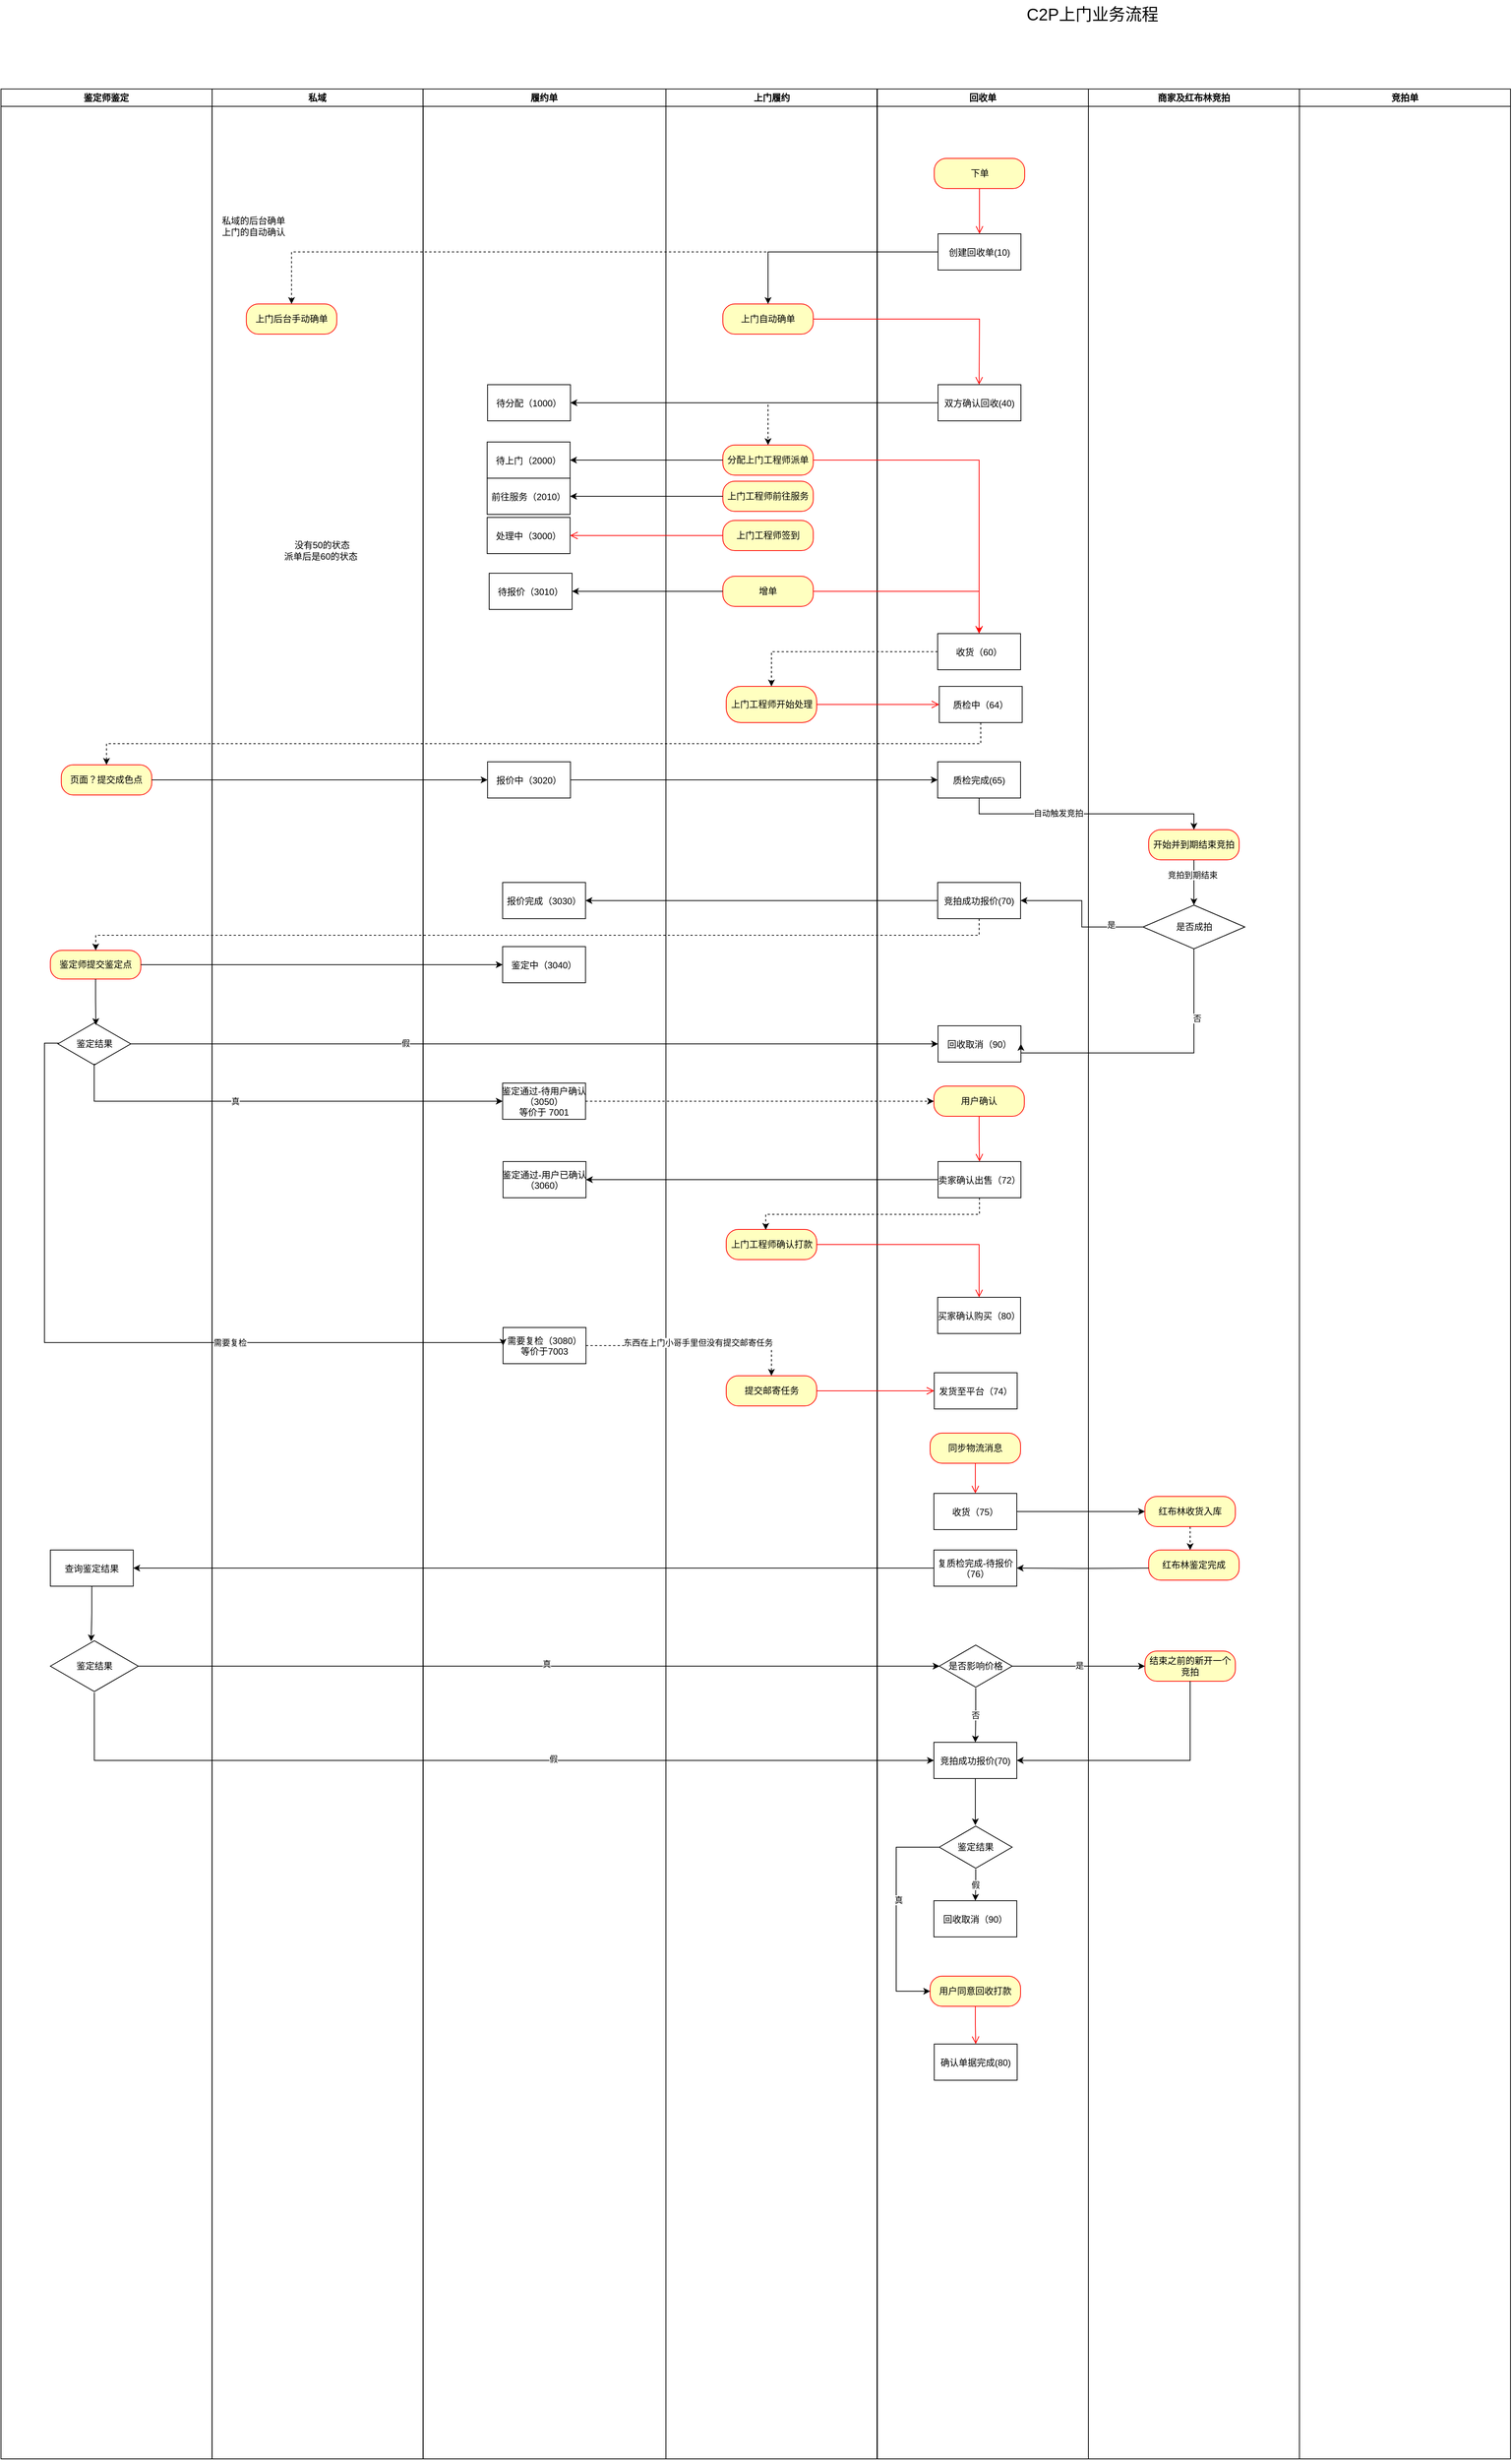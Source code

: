 <mxfile version="26.0.4">
  <diagram name="Page-1" id="e7e014a7-5840-1c2e-5031-d8a46d1fe8dd">
    <mxGraphModel dx="2502" dy="720" grid="1" gridSize="10" guides="1" tooltips="1" connect="1" arrows="1" fold="1" page="1" pageScale="1" pageWidth="1169" pageHeight="826" background="none" math="0" shadow="0">
      <root>
        <mxCell id="0" />
        <mxCell id="1" parent="0" />
        <mxCell id="2" value="上门履约" style="swimlane;whiteSpace=wrap" parent="1" vertex="1">
          <mxGeometry x="164.5" y="128" width="280" height="3142" as="geometry" />
        </mxCell>
        <mxCell id="EZE-OWPgXGvBPy29LJ_Y-58" value="分配上门工程师派单" style="rounded=1;whiteSpace=wrap;html=1;arcSize=40;fontColor=#000000;fillColor=#ffffc0;strokeColor=#ff0000;" vertex="1" parent="2">
          <mxGeometry x="75.5" y="472" width="120" height="40" as="geometry" />
        </mxCell>
        <mxCell id="EZE-OWPgXGvBPy29LJ_Y-75" value="上门自动确单" style="rounded=1;whiteSpace=wrap;html=1;arcSize=40;fontColor=#000000;fillColor=#ffffc0;strokeColor=#ff0000;" vertex="1" parent="2">
          <mxGeometry x="75.5" y="285" width="120" height="40" as="geometry" />
        </mxCell>
        <mxCell id="EZE-OWPgXGvBPy29LJ_Y-64" value="上门工程师开始处理" style="rounded=1;whiteSpace=wrap;html=1;arcSize=40;fontColor=#000000;fillColor=#ffffc0;strokeColor=#ff0000;" vertex="1" parent="2">
          <mxGeometry x="80" y="792" width="120" height="48" as="geometry" />
        </mxCell>
        <mxCell id="EZE-OWPgXGvBPy29LJ_Y-111" value="上门工程师签到" style="rounded=1;whiteSpace=wrap;html=1;arcSize=40;fontColor=#000000;fillColor=#ffffc0;strokeColor=#ff0000;" vertex="1" parent="2">
          <mxGeometry x="75.5" y="572" width="120" height="40" as="geometry" />
        </mxCell>
        <mxCell id="EZE-OWPgXGvBPy29LJ_Y-132" value="上门工程师前往服务" style="rounded=1;whiteSpace=wrap;html=1;arcSize=40;fontColor=#000000;fillColor=#ffffc0;strokeColor=#ff0000;" vertex="1" parent="2">
          <mxGeometry x="75.5" y="520" width="120" height="40" as="geometry" />
        </mxCell>
        <mxCell id="EZE-OWPgXGvBPy29LJ_Y-140" value="提交邮寄任务" style="rounded=1;whiteSpace=wrap;html=1;arcSize=40;fontColor=#000000;fillColor=#ffffc0;strokeColor=#ff0000;" vertex="1" parent="2">
          <mxGeometry x="80" y="1706" width="120" height="40" as="geometry" />
        </mxCell>
        <mxCell id="EZE-OWPgXGvBPy29LJ_Y-174" value="增单" style="rounded=1;whiteSpace=wrap;html=1;arcSize=40;fontColor=#000000;fillColor=#ffffc0;strokeColor=#ff0000;" vertex="1" parent="2">
          <mxGeometry x="75.5" y="646" width="120" height="40" as="geometry" />
        </mxCell>
        <mxCell id="EZE-OWPgXGvBPy29LJ_Y-193" value="上门工程师确认打款" style="rounded=1;whiteSpace=wrap;html=1;arcSize=40;fontColor=#000000;fillColor=#ffffc0;strokeColor=#ff0000;" vertex="1" parent="2">
          <mxGeometry x="80.0" y="1512" width="120" height="40" as="geometry" />
        </mxCell>
        <mxCell id="3" value="回收单" style="swimlane;whiteSpace=wrap" parent="1" vertex="1">
          <mxGeometry x="445" y="128" width="280" height="3142" as="geometry" />
        </mxCell>
        <mxCell id="15" value="创建回收单(10)" style="" parent="3" vertex="1">
          <mxGeometry x="80.5" y="192" width="110" height="48" as="geometry" />
        </mxCell>
        <mxCell id="EZE-OWPgXGvBPy29LJ_Y-45" value="下单" style="rounded=1;whiteSpace=wrap;html=1;arcSize=40;fontColor=#000000;fillColor=#ffffc0;strokeColor=#ff0000;" vertex="1" parent="3">
          <mxGeometry x="75.5" y="92" width="120" height="40" as="geometry" />
        </mxCell>
        <mxCell id="EZE-OWPgXGvBPy29LJ_Y-46" value="" style="edgeStyle=orthogonalEdgeStyle;html=1;verticalAlign=bottom;endArrow=open;endSize=8;strokeColor=#ff0000;rounded=0;" edge="1" source="EZE-OWPgXGvBPy29LJ_Y-45" parent="3" target="15">
          <mxGeometry relative="1" as="geometry">
            <mxPoint x="135.5" y="192" as="targetPoint" />
          </mxGeometry>
        </mxCell>
        <mxCell id="EZE-OWPgXGvBPy29LJ_Y-53" value="双方确认回收(40)" style="" vertex="1" parent="3">
          <mxGeometry x="80.5" y="392" width="110" height="48" as="geometry" />
        </mxCell>
        <mxCell id="EZE-OWPgXGvBPy29LJ_Y-61" value="收货（60）" style="" vertex="1" parent="3">
          <mxGeometry x="80" y="722" width="110" height="48" as="geometry" />
        </mxCell>
        <mxCell id="EZE-OWPgXGvBPy29LJ_Y-71" value="质检中（64）" style="" vertex="1" parent="3">
          <mxGeometry x="82.16" y="792" width="110" height="48" as="geometry" />
        </mxCell>
        <mxCell id="EZE-OWPgXGvBPy29LJ_Y-72" value="质检完成(65)" style="" vertex="1" parent="3">
          <mxGeometry x="80" y="892" width="110" height="48" as="geometry" />
        </mxCell>
        <mxCell id="EZE-OWPgXGvBPy29LJ_Y-83" value="竞拍成功报价(70)" style="" vertex="1" parent="3">
          <mxGeometry x="80" y="1052" width="110" height="48" as="geometry" />
        </mxCell>
        <mxCell id="EZE-OWPgXGvBPy29LJ_Y-90" value="回收取消（90）" style="" vertex="1" parent="3">
          <mxGeometry x="80.5" y="1242" width="110" height="48" as="geometry" />
        </mxCell>
        <mxCell id="EZE-OWPgXGvBPy29LJ_Y-94" value="卖家确认出售（72）" style="" vertex="1" parent="3">
          <mxGeometry x="80.5" y="1422" width="110" height="48" as="geometry" />
        </mxCell>
        <mxCell id="EZE-OWPgXGvBPy29LJ_Y-95" value="用户确认" style="rounded=1;whiteSpace=wrap;html=1;arcSize=40;fontColor=#000000;fillColor=#ffffc0;strokeColor=#ff0000;" vertex="1" parent="3">
          <mxGeometry x="75" y="1322" width="120" height="40" as="geometry" />
        </mxCell>
        <mxCell id="EZE-OWPgXGvBPy29LJ_Y-96" value="" style="edgeStyle=orthogonalEdgeStyle;html=1;verticalAlign=bottom;endArrow=open;endSize=8;strokeColor=#ff0000;rounded=0;entryX=0.5;entryY=0;entryDx=0;entryDy=0;" edge="1" source="EZE-OWPgXGvBPy29LJ_Y-95" parent="3" target="EZE-OWPgXGvBPy29LJ_Y-94">
          <mxGeometry relative="1" as="geometry">
            <mxPoint x="145" y="1422" as="targetPoint" />
          </mxGeometry>
        </mxCell>
        <mxCell id="EZE-OWPgXGvBPy29LJ_Y-100" value="买家确认购买（80）" style="" vertex="1" parent="3">
          <mxGeometry x="80" y="1602" width="110" height="48" as="geometry" />
        </mxCell>
        <mxCell id="EZE-OWPgXGvBPy29LJ_Y-142" value="发货至平台（74）" style="" vertex="1" parent="3">
          <mxGeometry x="75.5" y="1702" width="110" height="48" as="geometry" />
        </mxCell>
        <mxCell id="EZE-OWPgXGvBPy29LJ_Y-144" value="收货（75）" style="" vertex="1" parent="3">
          <mxGeometry x="75" y="1862" width="110" height="48" as="geometry" />
        </mxCell>
        <mxCell id="EZE-OWPgXGvBPy29LJ_Y-145" value="同步物流消息" style="rounded=1;whiteSpace=wrap;html=1;arcSize=40;fontColor=#000000;fillColor=#ffffc0;strokeColor=#ff0000;" vertex="1" parent="3">
          <mxGeometry x="70" y="1782" width="120" height="40" as="geometry" />
        </mxCell>
        <mxCell id="EZE-OWPgXGvBPy29LJ_Y-146" value="" style="edgeStyle=orthogonalEdgeStyle;html=1;verticalAlign=bottom;endArrow=open;endSize=8;strokeColor=#ff0000;rounded=0;entryX=0.5;entryY=0;entryDx=0;entryDy=0;" edge="1" source="EZE-OWPgXGvBPy29LJ_Y-145" parent="3" target="EZE-OWPgXGvBPy29LJ_Y-144">
          <mxGeometry relative="1" as="geometry">
            <mxPoint x="130.5" y="1822" as="targetPoint" />
          </mxGeometry>
        </mxCell>
        <mxCell id="EZE-OWPgXGvBPy29LJ_Y-149" value="复质检完成-待报价&#xa;（76）" style="" vertex="1" parent="3">
          <mxGeometry x="75" y="1937" width="110" height="48" as="geometry" />
        </mxCell>
        <mxCell id="EZE-OWPgXGvBPy29LJ_Y-168" value="否" style="edgeStyle=orthogonalEdgeStyle;rounded=0;orthogonalLoop=1;jettySize=auto;html=1;" edge="1" parent="3" source="EZE-OWPgXGvBPy29LJ_Y-158" target="EZE-OWPgXGvBPy29LJ_Y-165">
          <mxGeometry relative="1" as="geometry" />
        </mxCell>
        <mxCell id="EZE-OWPgXGvBPy29LJ_Y-158" value="是否影响价格" style="html=1;whiteSpace=wrap;aspect=fixed;shape=isoRectangle;" vertex="1" parent="3">
          <mxGeometry x="82.16" y="2062" width="96.67" height="58" as="geometry" />
        </mxCell>
        <mxCell id="EZE-OWPgXGvBPy29LJ_Y-165" value="竞拍成功报价(70)" style="" vertex="1" parent="3">
          <mxGeometry x="75" y="2192" width="110" height="48" as="geometry" />
        </mxCell>
        <mxCell id="EZE-OWPgXGvBPy29LJ_Y-170" value="确认单据完成(80)" style="" vertex="1" parent="3">
          <mxGeometry x="75.5" y="2592" width="110" height="48" as="geometry" />
        </mxCell>
        <mxCell id="EZE-OWPgXGvBPy29LJ_Y-171" value="用户同意回收打款" style="rounded=1;whiteSpace=wrap;html=1;arcSize=40;fontColor=#000000;fillColor=#ffffc0;strokeColor=#ff0000;" vertex="1" parent="3">
          <mxGeometry x="70" y="2502" width="120" height="40" as="geometry" />
        </mxCell>
        <mxCell id="EZE-OWPgXGvBPy29LJ_Y-172" value="" style="edgeStyle=orthogonalEdgeStyle;html=1;verticalAlign=bottom;endArrow=open;endSize=8;strokeColor=#ff0000;rounded=0;" edge="1" source="EZE-OWPgXGvBPy29LJ_Y-171" parent="3" target="EZE-OWPgXGvBPy29LJ_Y-170">
          <mxGeometry relative="1" as="geometry">
            <mxPoint x="130.5" y="2402" as="targetPoint" />
          </mxGeometry>
        </mxCell>
        <mxCell id="EZE-OWPgXGvBPy29LJ_Y-179" value="回收取消（90）" style="" vertex="1" parent="3">
          <mxGeometry x="75" y="2402" width="110" height="48" as="geometry" />
        </mxCell>
        <mxCell id="EZE-OWPgXGvBPy29LJ_Y-181" value="假" style="edgeStyle=orthogonalEdgeStyle;rounded=0;orthogonalLoop=1;jettySize=auto;html=1;" edge="1" parent="3" source="EZE-OWPgXGvBPy29LJ_Y-180" target="EZE-OWPgXGvBPy29LJ_Y-179">
          <mxGeometry relative="1" as="geometry" />
        </mxCell>
        <mxCell id="EZE-OWPgXGvBPy29LJ_Y-182" style="edgeStyle=orthogonalEdgeStyle;rounded=0;orthogonalLoop=1;jettySize=auto;html=1;" edge="1" parent="3" source="EZE-OWPgXGvBPy29LJ_Y-180" target="EZE-OWPgXGvBPy29LJ_Y-171">
          <mxGeometry relative="1" as="geometry">
            <mxPoint x="71" y="2522" as="targetPoint" />
            <Array as="points">
              <mxPoint x="25" y="2331" />
              <mxPoint x="25" y="2522" />
            </Array>
          </mxGeometry>
        </mxCell>
        <mxCell id="EZE-OWPgXGvBPy29LJ_Y-183" value="真" style="edgeLabel;html=1;align=center;verticalAlign=middle;resizable=0;points=[];" vertex="1" connectable="0" parent="EZE-OWPgXGvBPy29LJ_Y-182">
          <mxGeometry x="-0.133" y="3" relative="1" as="geometry">
            <mxPoint as="offset" />
          </mxGeometry>
        </mxCell>
        <mxCell id="EZE-OWPgXGvBPy29LJ_Y-180" value="鉴定结果" style="html=1;whiteSpace=wrap;aspect=fixed;shape=isoRectangle;" vertex="1" parent="3">
          <mxGeometry x="82.17" y="2302" width="96.67" height="58" as="geometry" />
        </mxCell>
        <mxCell id="EZE-OWPgXGvBPy29LJ_Y-184" style="edgeStyle=orthogonalEdgeStyle;rounded=0;orthogonalLoop=1;jettySize=auto;html=1;" edge="1" parent="3" source="EZE-OWPgXGvBPy29LJ_Y-165">
          <mxGeometry relative="1" as="geometry">
            <mxPoint x="130" y="2302" as="targetPoint" />
          </mxGeometry>
        </mxCell>
        <mxCell id="EZE-OWPgXGvBPy29LJ_Y-42" value="&lt;font style=&quot;font-size: 22px;&quot;&gt;C2P上门业务流程&lt;/font&gt;" style="text;html=1;align=center;verticalAlign=middle;resizable=0;points=[];autosize=1;strokeColor=none;fillColor=none;" vertex="1" parent="1">
          <mxGeometry x="630" y="10" width="200" height="40" as="geometry" />
        </mxCell>
        <mxCell id="EZE-OWPgXGvBPy29LJ_Y-48" value="" style="edgeStyle=orthogonalEdgeStyle;html=1;verticalAlign=bottom;endArrow=open;endSize=8;strokeColor=#ff0000;rounded=0;exitX=1;exitY=0.5;exitDx=0;exitDy=0;" edge="1" source="EZE-OWPgXGvBPy29LJ_Y-75" parent="1">
          <mxGeometry relative="1" as="geometry">
            <mxPoint x="580" y="520" as="targetPoint" />
            <mxPoint x="350" y="430" as="sourcePoint" />
          </mxGeometry>
        </mxCell>
        <mxCell id="EZE-OWPgXGvBPy29LJ_Y-51" value="商家及红布林竞拍" style="swimlane;whiteSpace=wrap;startSize=23;" vertex="1" parent="1">
          <mxGeometry x="725" y="128" width="280" height="3142" as="geometry" />
        </mxCell>
        <mxCell id="EZE-OWPgXGvBPy29LJ_Y-197" style="edgeStyle=orthogonalEdgeStyle;rounded=0;orthogonalLoop=1;jettySize=auto;html=1;entryX=0.5;entryY=0;entryDx=0;entryDy=0;" edge="1" parent="EZE-OWPgXGvBPy29LJ_Y-51" source="EZE-OWPgXGvBPy29LJ_Y-80" target="EZE-OWPgXGvBPy29LJ_Y-196">
          <mxGeometry relative="1" as="geometry" />
        </mxCell>
        <mxCell id="EZE-OWPgXGvBPy29LJ_Y-199" value="竞拍到期结束" style="edgeLabel;html=1;align=center;verticalAlign=middle;resizable=0;points=[];" vertex="1" connectable="0" parent="EZE-OWPgXGvBPy29LJ_Y-197">
          <mxGeometry x="-0.333" y="-2" relative="1" as="geometry">
            <mxPoint as="offset" />
          </mxGeometry>
        </mxCell>
        <mxCell id="EZE-OWPgXGvBPy29LJ_Y-80" value="开始并到期结束竞拍" style="rounded=1;whiteSpace=wrap;html=1;arcSize=40;fontColor=#000000;fillColor=#ffffc0;strokeColor=#ff0000;" vertex="1" parent="EZE-OWPgXGvBPy29LJ_Y-51">
          <mxGeometry x="80" y="982" width="120" height="40" as="geometry" />
        </mxCell>
        <mxCell id="EZE-OWPgXGvBPy29LJ_Y-151" style="edgeStyle=orthogonalEdgeStyle;rounded=0;orthogonalLoop=1;jettySize=auto;html=1;entryX=0.5;entryY=0;entryDx=0;entryDy=0;exitX=0.5;exitY=1;exitDx=0;exitDy=0;dashed=1;" edge="1" parent="EZE-OWPgXGvBPy29LJ_Y-51" source="EZE-OWPgXGvBPy29LJ_Y-186">
          <mxGeometry relative="1" as="geometry">
            <mxPoint x="135.067" y="1870" as="sourcePoint" />
            <mxPoint x="135" y="1937" as="targetPoint" />
          </mxGeometry>
        </mxCell>
        <mxCell id="EZE-OWPgXGvBPy29LJ_Y-156" value="结束之前的新开一个竞拍" style="rounded=1;whiteSpace=wrap;html=1;arcSize=40;fontColor=#000000;fillColor=#ffffc0;strokeColor=#ff0000;" vertex="1" parent="EZE-OWPgXGvBPy29LJ_Y-51">
          <mxGeometry x="75" y="2071" width="120" height="40" as="geometry" />
        </mxCell>
        <mxCell id="EZE-OWPgXGvBPy29LJ_Y-185" value="&lt;span style=&quot;text-wrap-mode: nowrap;&quot;&gt;红布林鉴定完成&lt;/span&gt;" style="rounded=1;whiteSpace=wrap;html=1;arcSize=40;fontColor=#000000;fillColor=#ffffc0;strokeColor=#ff0000;" vertex="1" parent="EZE-OWPgXGvBPy29LJ_Y-51">
          <mxGeometry x="80" y="1937" width="120" height="40" as="geometry" />
        </mxCell>
        <mxCell id="EZE-OWPgXGvBPy29LJ_Y-186" value="&lt;span style=&quot;text-wrap-mode: nowrap;&quot;&gt;红布林收货入库&lt;/span&gt;" style="rounded=1;whiteSpace=wrap;html=1;arcSize=40;fontColor=#000000;fillColor=#ffffc0;strokeColor=#ff0000;" vertex="1" parent="EZE-OWPgXGvBPy29LJ_Y-51">
          <mxGeometry x="75" y="1866" width="120" height="40" as="geometry" />
        </mxCell>
        <mxCell id="EZE-OWPgXGvBPy29LJ_Y-196" value="是否成拍" style="rhombus;whiteSpace=wrap;html=1;" vertex="1" parent="EZE-OWPgXGvBPy29LJ_Y-51">
          <mxGeometry x="72.5" y="1082" width="135" height="58" as="geometry" />
        </mxCell>
        <mxCell id="EZE-OWPgXGvBPy29LJ_Y-57" value="私域" style="swimlane;whiteSpace=wrap" vertex="1" parent="1">
          <mxGeometry x="-437.67" y="128" width="280" height="3142" as="geometry" />
        </mxCell>
        <mxCell id="EZE-OWPgXGvBPy29LJ_Y-47" value="上门后台手动确单" style="rounded=1;whiteSpace=wrap;html=1;arcSize=40;fontColor=#000000;fillColor=#ffffc0;strokeColor=#ff0000;" vertex="1" parent="EZE-OWPgXGvBPy29LJ_Y-57">
          <mxGeometry x="45.5" y="285" width="120" height="40" as="geometry" />
        </mxCell>
        <mxCell id="EZE-OWPgXGvBPy29LJ_Y-77" value="私域的后台确单&lt;div&gt;上门的自动确认&lt;/div&gt;" style="text;html=1;align=center;verticalAlign=middle;resizable=0;points=[];autosize=1;strokeColor=none;fillColor=none;" vertex="1" parent="EZE-OWPgXGvBPy29LJ_Y-57">
          <mxGeometry y="162" width="110" height="40" as="geometry" />
        </mxCell>
        <mxCell id="EZE-OWPgXGvBPy29LJ_Y-78" value="没有50的状态&lt;div&gt;派单后是60的状态&amp;nbsp;&lt;/div&gt;" style="text;html=1;align=center;verticalAlign=middle;resizable=0;points=[];autosize=1;strokeColor=none;fillColor=none;" vertex="1" parent="EZE-OWPgXGvBPy29LJ_Y-57">
          <mxGeometry x="85.5" y="592" width="120" height="40" as="geometry" />
        </mxCell>
        <mxCell id="EZE-OWPgXGvBPy29LJ_Y-49" style="edgeStyle=orthogonalEdgeStyle;rounded=0;orthogonalLoop=1;jettySize=auto;html=1;entryX=0.5;entryY=0;entryDx=0;entryDy=0;dashed=1;" edge="1" parent="1" source="15" target="EZE-OWPgXGvBPy29LJ_Y-47">
          <mxGeometry relative="1" as="geometry" />
        </mxCell>
        <mxCell id="EZE-OWPgXGvBPy29LJ_Y-59" style="edgeStyle=orthogonalEdgeStyle;rounded=0;orthogonalLoop=1;jettySize=auto;html=1;dashed=1;" edge="1" parent="1" source="EZE-OWPgXGvBPy29LJ_Y-53" target="EZE-OWPgXGvBPy29LJ_Y-58">
          <mxGeometry relative="1" as="geometry" />
        </mxCell>
        <mxCell id="EZE-OWPgXGvBPy29LJ_Y-62" style="edgeStyle=orthogonalEdgeStyle;rounded=0;orthogonalLoop=1;jettySize=auto;html=1;entryX=0.5;entryY=0;entryDx=0;entryDy=0;strokeColor=#FF0000;" edge="1" parent="1" source="EZE-OWPgXGvBPy29LJ_Y-58" target="EZE-OWPgXGvBPy29LJ_Y-61">
          <mxGeometry relative="1" as="geometry" />
        </mxCell>
        <mxCell id="EZE-OWPgXGvBPy29LJ_Y-76" style="edgeStyle=orthogonalEdgeStyle;rounded=0;orthogonalLoop=1;jettySize=auto;html=1;entryX=0.5;entryY=0;entryDx=0;entryDy=0;" edge="1" parent="1" source="15" target="EZE-OWPgXGvBPy29LJ_Y-75">
          <mxGeometry relative="1" as="geometry" />
        </mxCell>
        <mxCell id="EZE-OWPgXGvBPy29LJ_Y-82" style="edgeStyle=orthogonalEdgeStyle;rounded=0;orthogonalLoop=1;jettySize=auto;html=1;exitX=0.5;exitY=1;exitDx=0;exitDy=0;entryX=0.5;entryY=0;entryDx=0;entryDy=0;" edge="1" parent="1" source="EZE-OWPgXGvBPy29LJ_Y-72" target="EZE-OWPgXGvBPy29LJ_Y-80">
          <mxGeometry relative="1" as="geometry">
            <mxPoint x="581" y="1120" as="sourcePoint" />
            <mxPoint x="300" y="1202" as="targetPoint" />
          </mxGeometry>
        </mxCell>
        <mxCell id="EZE-OWPgXGvBPy29LJ_Y-187" value="自动触发竞拍" style="edgeLabel;html=1;align=center;verticalAlign=middle;resizable=0;points=[];" vertex="1" connectable="0" parent="EZE-OWPgXGvBPy29LJ_Y-82">
          <mxGeometry x="-0.237" y="1" relative="1" as="geometry">
            <mxPoint x="1" as="offset" />
          </mxGeometry>
        </mxCell>
        <mxCell id="EZE-OWPgXGvBPy29LJ_Y-65" value="" style="edgeStyle=orthogonalEdgeStyle;html=1;verticalAlign=bottom;endArrow=open;endSize=8;strokeColor=#ff0000;rounded=0;exitX=1;exitY=0.5;exitDx=0;exitDy=0;" edge="1" source="EZE-OWPgXGvBPy29LJ_Y-64" parent="1" target="EZE-OWPgXGvBPy29LJ_Y-71">
          <mxGeometry relative="1" as="geometry">
            <mxPoint x="580" y="830" as="targetPoint" />
          </mxGeometry>
        </mxCell>
        <mxCell id="EZE-OWPgXGvBPy29LJ_Y-67" style="edgeStyle=orthogonalEdgeStyle;rounded=0;orthogonalLoop=1;jettySize=auto;html=1;entryX=0.5;entryY=0;entryDx=0;entryDy=0;dashed=1;" edge="1" parent="1" source="EZE-OWPgXGvBPy29LJ_Y-61" target="EZE-OWPgXGvBPy29LJ_Y-64">
          <mxGeometry relative="1" as="geometry" />
        </mxCell>
        <mxCell id="EZE-OWPgXGvBPy29LJ_Y-70" style="edgeStyle=orthogonalEdgeStyle;rounded=0;orthogonalLoop=1;jettySize=auto;html=1;dashed=1;exitX=0.5;exitY=1;exitDx=0;exitDy=0;" edge="1" parent="1" source="EZE-OWPgXGvBPy29LJ_Y-71" target="EZE-OWPgXGvBPy29LJ_Y-68">
          <mxGeometry relative="1" as="geometry">
            <mxPoint x="525.5" y="934" as="sourcePoint" />
          </mxGeometry>
        </mxCell>
        <mxCell id="EZE-OWPgXGvBPy29LJ_Y-85" value="竞拍单" style="swimlane;whiteSpace=wrap;startSize=23;" vertex="1" parent="1">
          <mxGeometry x="1005" y="128" width="280" height="3142" as="geometry" />
        </mxCell>
        <mxCell id="EZE-OWPgXGvBPy29LJ_Y-87" value="鉴定师鉴定" style="swimlane;whiteSpace=wrap;startSize=23;" vertex="1" parent="1">
          <mxGeometry x="-717.67" y="128" width="280" height="3142" as="geometry" />
        </mxCell>
        <mxCell id="EZE-OWPgXGvBPy29LJ_Y-88" value="鉴定师提交鉴定点" style="rounded=1;whiteSpace=wrap;html=1;arcSize=40;fontColor=#000000;fillColor=#ffffc0;strokeColor=#ff0000;" vertex="1" parent="EZE-OWPgXGvBPy29LJ_Y-87">
          <mxGeometry x="65.49" y="1142" width="120" height="38" as="geometry" />
        </mxCell>
        <mxCell id="EZE-OWPgXGvBPy29LJ_Y-89" value="鉴定结果" style="html=1;whiteSpace=wrap;aspect=fixed;shape=isoRectangle;" vertex="1" parent="EZE-OWPgXGvBPy29LJ_Y-87">
          <mxGeometry x="75.5" y="1237" width="96.67" height="58" as="geometry" />
        </mxCell>
        <mxCell id="EZE-OWPgXGvBPy29LJ_Y-92" style="edgeStyle=orthogonalEdgeStyle;rounded=0;orthogonalLoop=1;jettySize=auto;html=1;entryX=0.521;entryY=0.069;entryDx=0;entryDy=0;entryPerimeter=0;" edge="1" parent="EZE-OWPgXGvBPy29LJ_Y-87" source="EZE-OWPgXGvBPy29LJ_Y-88" target="EZE-OWPgXGvBPy29LJ_Y-89">
          <mxGeometry relative="1" as="geometry" />
        </mxCell>
        <mxCell id="EZE-OWPgXGvBPy29LJ_Y-68" value="页面？提交成色点" style="rounded=1;whiteSpace=wrap;html=1;arcSize=40;fontColor=#000000;fillColor=#ffffc0;strokeColor=#ff0000;" vertex="1" parent="EZE-OWPgXGvBPy29LJ_Y-87">
          <mxGeometry x="80" y="896" width="120" height="40" as="geometry" />
        </mxCell>
        <mxCell id="EZE-OWPgXGvBPy29LJ_Y-153" value="鉴定结果" style="html=1;whiteSpace=wrap;aspect=fixed;shape=isoRectangle;" vertex="1" parent="EZE-OWPgXGvBPy29LJ_Y-87">
          <mxGeometry x="65.49" y="2056" width="116.67" height="70" as="geometry" />
        </mxCell>
        <mxCell id="EZE-OWPgXGvBPy29LJ_Y-154" value="查询鉴定结果" style="" vertex="1" parent="EZE-OWPgXGvBPy29LJ_Y-87">
          <mxGeometry x="65.49" y="1937" width="110" height="48" as="geometry" />
        </mxCell>
        <mxCell id="EZE-OWPgXGvBPy29LJ_Y-162" style="edgeStyle=orthogonalEdgeStyle;rounded=0;orthogonalLoop=1;jettySize=auto;html=1;entryX=0.464;entryY=0.029;entryDx=0;entryDy=0;entryPerimeter=0;" edge="1" parent="EZE-OWPgXGvBPy29LJ_Y-87" source="EZE-OWPgXGvBPy29LJ_Y-154" target="EZE-OWPgXGvBPy29LJ_Y-153">
          <mxGeometry relative="1" as="geometry" />
        </mxCell>
        <mxCell id="EZE-OWPgXGvBPy29LJ_Y-91" style="edgeStyle=orthogonalEdgeStyle;rounded=0;orthogonalLoop=1;jettySize=auto;html=1;entryX=0;entryY=0.5;entryDx=0;entryDy=0;" edge="1" parent="1" source="EZE-OWPgXGvBPy29LJ_Y-89" target="EZE-OWPgXGvBPy29LJ_Y-90">
          <mxGeometry relative="1" as="geometry" />
        </mxCell>
        <mxCell id="EZE-OWPgXGvBPy29LJ_Y-93" value="假" style="edgeLabel;html=1;align=center;verticalAlign=middle;resizable=0;points=[];" vertex="1" connectable="0" parent="EZE-OWPgXGvBPy29LJ_Y-91">
          <mxGeometry x="-0.319" y="1" relative="1" as="geometry">
            <mxPoint as="offset" />
          </mxGeometry>
        </mxCell>
        <mxCell id="EZE-OWPgXGvBPy29LJ_Y-98" style="edgeStyle=orthogonalEdgeStyle;rounded=0;orthogonalLoop=1;jettySize=auto;html=1;entryX=0;entryY=0.5;entryDx=0;entryDy=0;exitX=0.524;exitY=0.966;exitDx=0;exitDy=0;exitPerimeter=0;" edge="1" parent="1" source="EZE-OWPgXGvBPy29LJ_Y-89" target="EZE-OWPgXGvBPy29LJ_Y-122">
          <mxGeometry relative="1" as="geometry">
            <mxPoint x="-594" y="1440" as="sourcePoint" />
            <mxPoint x="-60" y="1470" as="targetPoint" />
            <Array as="points">
              <mxPoint x="-594" y="1421" />
              <mxPoint x="-594" y="1470" />
            </Array>
          </mxGeometry>
        </mxCell>
        <mxCell id="EZE-OWPgXGvBPy29LJ_Y-118" value="真" style="edgeLabel;html=1;align=center;verticalAlign=middle;resizable=0;points=[];" vertex="1" connectable="0" parent="EZE-OWPgXGvBPy29LJ_Y-98">
          <mxGeometry x="-0.201" relative="1" as="geometry">
            <mxPoint x="1" as="offset" />
          </mxGeometry>
        </mxCell>
        <mxCell id="EZE-OWPgXGvBPy29LJ_Y-102" value="履约单" style="swimlane;whiteSpace=wrap" vertex="1" parent="1">
          <mxGeometry x="-157.67" y="128" width="322.17" height="3142" as="geometry" />
        </mxCell>
        <mxCell id="EZE-OWPgXGvBPy29LJ_Y-106" value="待分配（1000）" style="" vertex="1" parent="EZE-OWPgXGvBPy29LJ_Y-102">
          <mxGeometry x="85.5" y="392" width="110" height="48" as="geometry" />
        </mxCell>
        <mxCell id="EZE-OWPgXGvBPy29LJ_Y-108" value="待上门（2000）" style="" vertex="1" parent="EZE-OWPgXGvBPy29LJ_Y-102">
          <mxGeometry x="85" y="468" width="110" height="48" as="geometry" />
        </mxCell>
        <mxCell id="EZE-OWPgXGvBPy29LJ_Y-113" value="处理中（3000）" style="" vertex="1" parent="EZE-OWPgXGvBPy29LJ_Y-102">
          <mxGeometry x="85" y="568" width="110" height="48" as="geometry" />
        </mxCell>
        <mxCell id="EZE-OWPgXGvBPy29LJ_Y-114" value="报价中（3020）" style="" vertex="1" parent="EZE-OWPgXGvBPy29LJ_Y-102">
          <mxGeometry x="85.5" y="892" width="110" height="48" as="geometry" />
        </mxCell>
        <mxCell id="EZE-OWPgXGvBPy29LJ_Y-116" value="报价完成（3030）" style="" vertex="1" parent="EZE-OWPgXGvBPy29LJ_Y-102">
          <mxGeometry x="105.5" y="1052" width="110" height="48" as="geometry" />
        </mxCell>
        <mxCell id="EZE-OWPgXGvBPy29LJ_Y-119" value="鉴定中（3040）" style="" vertex="1" parent="EZE-OWPgXGvBPy29LJ_Y-102">
          <mxGeometry x="105.5" y="1137" width="110" height="48" as="geometry" />
        </mxCell>
        <mxCell id="EZE-OWPgXGvBPy29LJ_Y-122" value="鉴定通过-待用户确认&#xa;（3050）&#xa;等价于 7001" style="" vertex="1" parent="EZE-OWPgXGvBPy29LJ_Y-102">
          <mxGeometry x="105.5" y="1318" width="110" height="48" as="geometry" />
        </mxCell>
        <mxCell id="EZE-OWPgXGvBPy29LJ_Y-133" value="前往服务（2010）" style="" vertex="1" parent="EZE-OWPgXGvBPy29LJ_Y-102">
          <mxGeometry x="85" y="516" width="110" height="48" as="geometry" />
        </mxCell>
        <mxCell id="EZE-OWPgXGvBPy29LJ_Y-136" value="需要复检（3080）&#xa;等价于7003" style="" vertex="1" parent="EZE-OWPgXGvBPy29LJ_Y-102">
          <mxGeometry x="106.08" y="1642" width="110" height="48" as="geometry" />
        </mxCell>
        <mxCell id="EZE-OWPgXGvBPy29LJ_Y-176" value="待报价（3010）" style="" vertex="1" parent="EZE-OWPgXGvBPy29LJ_Y-102">
          <mxGeometry x="87.67" y="642" width="110" height="48" as="geometry" />
        </mxCell>
        <mxCell id="EZE-OWPgXGvBPy29LJ_Y-190" value="鉴定通过-用户已确认&#xa;（3060）" style="" vertex="1" parent="EZE-OWPgXGvBPy29LJ_Y-102">
          <mxGeometry x="106.09" y="1422" width="110" height="48" as="geometry" />
        </mxCell>
        <mxCell id="EZE-OWPgXGvBPy29LJ_Y-107" style="edgeStyle=orthogonalEdgeStyle;rounded=0;orthogonalLoop=1;jettySize=auto;html=1;entryX=1;entryY=0.5;entryDx=0;entryDy=0;" edge="1" parent="1" source="EZE-OWPgXGvBPy29LJ_Y-53" target="EZE-OWPgXGvBPy29LJ_Y-106">
          <mxGeometry relative="1" as="geometry" />
        </mxCell>
        <mxCell id="EZE-OWPgXGvBPy29LJ_Y-110" style="edgeStyle=orthogonalEdgeStyle;rounded=0;orthogonalLoop=1;jettySize=auto;html=1;entryX=1;entryY=0.5;entryDx=0;entryDy=0;" edge="1" parent="1" source="EZE-OWPgXGvBPy29LJ_Y-58" target="EZE-OWPgXGvBPy29LJ_Y-108">
          <mxGeometry relative="1" as="geometry" />
        </mxCell>
        <mxCell id="EZE-OWPgXGvBPy29LJ_Y-112" value="" style="edgeStyle=orthogonalEdgeStyle;html=1;verticalAlign=bottom;endArrow=open;endSize=8;strokeColor=#ff0000;rounded=0;entryX=1;entryY=0.5;entryDx=0;entryDy=0;" edge="1" source="EZE-OWPgXGvBPy29LJ_Y-111" parent="1" target="EZE-OWPgXGvBPy29LJ_Y-113">
          <mxGeometry relative="1" as="geometry">
            <mxPoint x="280" y="840" as="targetPoint" />
          </mxGeometry>
        </mxCell>
        <mxCell id="EZE-OWPgXGvBPy29LJ_Y-115" style="edgeStyle=orthogonalEdgeStyle;rounded=0;orthogonalLoop=1;jettySize=auto;html=1;entryX=0;entryY=0.5;entryDx=0;entryDy=0;" edge="1" parent="1" source="EZE-OWPgXGvBPy29LJ_Y-68" target="EZE-OWPgXGvBPy29LJ_Y-114">
          <mxGeometry relative="1" as="geometry" />
        </mxCell>
        <mxCell id="EZE-OWPgXGvBPy29LJ_Y-117" style="edgeStyle=orthogonalEdgeStyle;rounded=0;orthogonalLoop=1;jettySize=auto;html=1;entryX=1;entryY=0.5;entryDx=0;entryDy=0;" edge="1" parent="1" source="EZE-OWPgXGvBPy29LJ_Y-83" target="EZE-OWPgXGvBPy29LJ_Y-116">
          <mxGeometry relative="1" as="geometry" />
        </mxCell>
        <mxCell id="EZE-OWPgXGvBPy29LJ_Y-121" style="edgeStyle=orthogonalEdgeStyle;rounded=0;orthogonalLoop=1;jettySize=auto;html=1;entryX=0;entryY=0.5;entryDx=0;entryDy=0;" edge="1" parent="1" source="EZE-OWPgXGvBPy29LJ_Y-88" target="EZE-OWPgXGvBPy29LJ_Y-119">
          <mxGeometry relative="1" as="geometry" />
        </mxCell>
        <mxCell id="EZE-OWPgXGvBPy29LJ_Y-131" style="edgeStyle=orthogonalEdgeStyle;rounded=0;orthogonalLoop=1;jettySize=auto;html=1;entryX=0;entryY=0.5;entryDx=0;entryDy=0;dashed=1;" edge="1" parent="1" source="EZE-OWPgXGvBPy29LJ_Y-122" target="EZE-OWPgXGvBPy29LJ_Y-95">
          <mxGeometry relative="1" as="geometry" />
        </mxCell>
        <mxCell id="EZE-OWPgXGvBPy29LJ_Y-134" style="edgeStyle=orthogonalEdgeStyle;rounded=0;orthogonalLoop=1;jettySize=auto;html=1;entryX=1;entryY=0.5;entryDx=0;entryDy=0;" edge="1" parent="1" source="EZE-OWPgXGvBPy29LJ_Y-132" target="EZE-OWPgXGvBPy29LJ_Y-133">
          <mxGeometry relative="1" as="geometry" />
        </mxCell>
        <mxCell id="EZE-OWPgXGvBPy29LJ_Y-135" style="edgeStyle=orthogonalEdgeStyle;rounded=0;orthogonalLoop=1;jettySize=auto;html=1;" edge="1" parent="1" source="EZE-OWPgXGvBPy29LJ_Y-114" target="EZE-OWPgXGvBPy29LJ_Y-72">
          <mxGeometry relative="1" as="geometry" />
        </mxCell>
        <mxCell id="EZE-OWPgXGvBPy29LJ_Y-137" style="edgeStyle=orthogonalEdgeStyle;rounded=0;orthogonalLoop=1;jettySize=auto;html=1;entryX=0;entryY=0.5;entryDx=0;entryDy=0;exitX=0.017;exitY=0.483;exitDx=0;exitDy=0;exitPerimeter=0;" edge="1" parent="1" source="EZE-OWPgXGvBPy29LJ_Y-89" target="EZE-OWPgXGvBPy29LJ_Y-136">
          <mxGeometry relative="1" as="geometry">
            <mxPoint x="-630" y="1450" as="sourcePoint" />
            <Array as="points">
              <mxPoint x="-660" y="1393" />
              <mxPoint x="-660" y="1790" />
              <mxPoint x="-52" y="1790" />
            </Array>
          </mxGeometry>
        </mxCell>
        <mxCell id="EZE-OWPgXGvBPy29LJ_Y-139" value="需要复检" style="edgeLabel;html=1;align=center;verticalAlign=middle;resizable=0;points=[];" vertex="1" connectable="0" parent="EZE-OWPgXGvBPy29LJ_Y-137">
          <mxGeometry x="0.287" relative="1" as="geometry">
            <mxPoint as="offset" />
          </mxGeometry>
        </mxCell>
        <mxCell id="EZE-OWPgXGvBPy29LJ_Y-141" value="" style="edgeStyle=orthogonalEdgeStyle;html=1;verticalAlign=bottom;endArrow=open;endSize=8;strokeColor=#ff0000;rounded=0;entryX=0;entryY=0.5;entryDx=0;entryDy=0;" edge="1" source="EZE-OWPgXGvBPy29LJ_Y-140" parent="1" target="EZE-OWPgXGvBPy29LJ_Y-142">
          <mxGeometry relative="1" as="geometry">
            <mxPoint x="260" y="1830" as="targetPoint" />
          </mxGeometry>
        </mxCell>
        <mxCell id="EZE-OWPgXGvBPy29LJ_Y-143" style="edgeStyle=orthogonalEdgeStyle;rounded=0;orthogonalLoop=1;jettySize=auto;html=1;dashed=1;" edge="1" parent="1" source="EZE-OWPgXGvBPy29LJ_Y-136" target="EZE-OWPgXGvBPy29LJ_Y-140">
          <mxGeometry relative="1" as="geometry" />
        </mxCell>
        <mxCell id="EZE-OWPgXGvBPy29LJ_Y-173" value="东西在上门小哥手里但没有提交邮寄任务" style="edgeLabel;html=1;align=center;verticalAlign=middle;resizable=0;points=[];" vertex="1" connectable="0" parent="EZE-OWPgXGvBPy29LJ_Y-143">
          <mxGeometry x="0.038" y="4" relative="1" as="geometry">
            <mxPoint as="offset" />
          </mxGeometry>
        </mxCell>
        <mxCell id="EZE-OWPgXGvBPy29LJ_Y-148" style="edgeStyle=orthogonalEdgeStyle;rounded=0;orthogonalLoop=1;jettySize=auto;html=1;entryX=0;entryY=0.5;entryDx=0;entryDy=0;" edge="1" parent="1" source="EZE-OWPgXGvBPy29LJ_Y-144" target="EZE-OWPgXGvBPy29LJ_Y-186">
          <mxGeometry relative="1" as="geometry">
            <mxPoint x="805" y="1970" as="targetPoint" />
          </mxGeometry>
        </mxCell>
        <mxCell id="EZE-OWPgXGvBPy29LJ_Y-152" style="edgeStyle=orthogonalEdgeStyle;rounded=0;orthogonalLoop=1;jettySize=auto;html=1;entryX=1;entryY=0.5;entryDx=0;entryDy=0;" edge="1" parent="1" target="EZE-OWPgXGvBPy29LJ_Y-149">
          <mxGeometry relative="1" as="geometry">
            <mxPoint x="805" y="2089" as="sourcePoint" />
          </mxGeometry>
        </mxCell>
        <mxCell id="EZE-OWPgXGvBPy29LJ_Y-155" style="edgeStyle=orthogonalEdgeStyle;rounded=0;orthogonalLoop=1;jettySize=auto;html=1;" edge="1" parent="1" source="EZE-OWPgXGvBPy29LJ_Y-149" target="EZE-OWPgXGvBPy29LJ_Y-154">
          <mxGeometry relative="1" as="geometry" />
        </mxCell>
        <mxCell id="EZE-OWPgXGvBPy29LJ_Y-160" style="edgeStyle=orthogonalEdgeStyle;rounded=0;orthogonalLoop=1;jettySize=auto;html=1;entryX=0;entryY=0.5;entryDx=0;entryDy=0;" edge="1" parent="1" source="EZE-OWPgXGvBPy29LJ_Y-158" target="EZE-OWPgXGvBPy29LJ_Y-156">
          <mxGeometry relative="1" as="geometry" />
        </mxCell>
        <mxCell id="EZE-OWPgXGvBPy29LJ_Y-161" value="是" style="edgeLabel;html=1;align=center;verticalAlign=middle;resizable=0;points=[];" vertex="1" connectable="0" parent="EZE-OWPgXGvBPy29LJ_Y-160">
          <mxGeometry x="0.007" y="1" relative="1" as="geometry">
            <mxPoint as="offset" />
          </mxGeometry>
        </mxCell>
        <mxCell id="EZE-OWPgXGvBPy29LJ_Y-163" style="edgeStyle=orthogonalEdgeStyle;rounded=0;orthogonalLoop=1;jettySize=auto;html=1;entryX=0.004;entryY=0.5;entryDx=0;entryDy=0;entryPerimeter=0;" edge="1" parent="1" source="EZE-OWPgXGvBPy29LJ_Y-153" target="EZE-OWPgXGvBPy29LJ_Y-158">
          <mxGeometry relative="1" as="geometry" />
        </mxCell>
        <mxCell id="EZE-OWPgXGvBPy29LJ_Y-164" value="真" style="edgeLabel;html=1;align=center;verticalAlign=middle;resizable=0;points=[];" vertex="1" connectable="0" parent="EZE-OWPgXGvBPy29LJ_Y-163">
          <mxGeometry x="0.018" y="3" relative="1" as="geometry">
            <mxPoint as="offset" />
          </mxGeometry>
        </mxCell>
        <mxCell id="EZE-OWPgXGvBPy29LJ_Y-167" style="edgeStyle=orthogonalEdgeStyle;rounded=0;orthogonalLoop=1;jettySize=auto;html=1;entryX=1;entryY=0.5;entryDx=0;entryDy=0;" edge="1" parent="1" source="EZE-OWPgXGvBPy29LJ_Y-156" target="EZE-OWPgXGvBPy29LJ_Y-165">
          <mxGeometry relative="1" as="geometry">
            <Array as="points">
              <mxPoint x="860" y="2344" />
            </Array>
          </mxGeometry>
        </mxCell>
        <mxCell id="EZE-OWPgXGvBPy29LJ_Y-169" style="edgeStyle=orthogonalEdgeStyle;rounded=0;orthogonalLoop=1;jettySize=auto;html=1;entryX=0;entryY=0.5;entryDx=0;entryDy=0;" edge="1" parent="1" source="EZE-OWPgXGvBPy29LJ_Y-153" target="EZE-OWPgXGvBPy29LJ_Y-165">
          <mxGeometry relative="1" as="geometry">
            <Array as="points">
              <mxPoint x="-594" y="2344" />
            </Array>
          </mxGeometry>
        </mxCell>
        <mxCell id="EZE-OWPgXGvBPy29LJ_Y-178" value="假" style="edgeLabel;html=1;align=center;verticalAlign=middle;resizable=0;points=[];" vertex="1" connectable="0" parent="EZE-OWPgXGvBPy29LJ_Y-169">
          <mxGeometry x="0.162" y="2" relative="1" as="geometry">
            <mxPoint x="-1" as="offset" />
          </mxGeometry>
        </mxCell>
        <mxCell id="EZE-OWPgXGvBPy29LJ_Y-175" value="" style="edgeStyle=orthogonalEdgeStyle;html=1;verticalAlign=bottom;endArrow=open;endSize=8;strokeColor=#ff0000;rounded=0;entryX=0.5;entryY=0;entryDx=0;entryDy=0;" edge="1" source="EZE-OWPgXGvBPy29LJ_Y-174" parent="1" target="EZE-OWPgXGvBPy29LJ_Y-61">
          <mxGeometry relative="1" as="geometry">
            <mxPoint x="500" y="840" as="targetPoint" />
          </mxGeometry>
        </mxCell>
        <mxCell id="EZE-OWPgXGvBPy29LJ_Y-177" style="edgeStyle=orthogonalEdgeStyle;rounded=0;orthogonalLoop=1;jettySize=auto;html=1;entryX=1;entryY=0.5;entryDx=0;entryDy=0;" edge="1" parent="1" source="EZE-OWPgXGvBPy29LJ_Y-174" target="EZE-OWPgXGvBPy29LJ_Y-176">
          <mxGeometry relative="1" as="geometry" />
        </mxCell>
        <mxCell id="EZE-OWPgXGvBPy29LJ_Y-189" style="edgeStyle=orthogonalEdgeStyle;rounded=0;orthogonalLoop=1;jettySize=auto;html=1;dashed=1;" edge="1" parent="1" source="EZE-OWPgXGvBPy29LJ_Y-83" target="EZE-OWPgXGvBPy29LJ_Y-88">
          <mxGeometry relative="1" as="geometry">
            <Array as="points">
              <mxPoint x="580" y="1250" />
              <mxPoint x="-592" y="1250" />
            </Array>
          </mxGeometry>
        </mxCell>
        <mxCell id="EZE-OWPgXGvBPy29LJ_Y-191" style="edgeStyle=orthogonalEdgeStyle;rounded=0;orthogonalLoop=1;jettySize=auto;html=1;entryX=1;entryY=0.5;entryDx=0;entryDy=0;" edge="1" parent="1" source="EZE-OWPgXGvBPy29LJ_Y-94" target="EZE-OWPgXGvBPy29LJ_Y-190">
          <mxGeometry relative="1" as="geometry" />
        </mxCell>
        <mxCell id="EZE-OWPgXGvBPy29LJ_Y-194" value="" style="edgeStyle=orthogonalEdgeStyle;html=1;verticalAlign=bottom;endArrow=open;endSize=8;strokeColor=#ff0000;rounded=0;entryX=0.5;entryY=0;entryDx=0;entryDy=0;" edge="1" source="EZE-OWPgXGvBPy29LJ_Y-193" parent="1" target="EZE-OWPgXGvBPy29LJ_Y-100">
          <mxGeometry relative="1" as="geometry">
            <mxPoint x="270" y="1740" as="targetPoint" />
          </mxGeometry>
        </mxCell>
        <mxCell id="EZE-OWPgXGvBPy29LJ_Y-195" style="edgeStyle=orthogonalEdgeStyle;rounded=0;orthogonalLoop=1;jettySize=auto;html=1;entryX=0.437;entryY=0.013;entryDx=0;entryDy=0;entryPerimeter=0;dashed=1;" edge="1" parent="1" source="EZE-OWPgXGvBPy29LJ_Y-94" target="EZE-OWPgXGvBPy29LJ_Y-193">
          <mxGeometry relative="1" as="geometry">
            <Array as="points">
              <mxPoint x="581" y="1620" />
              <mxPoint x="297" y="1620" />
            </Array>
          </mxGeometry>
        </mxCell>
        <mxCell id="EZE-OWPgXGvBPy29LJ_Y-198" style="edgeStyle=orthogonalEdgeStyle;rounded=0;orthogonalLoop=1;jettySize=auto;html=1;entryX=1;entryY=0.5;entryDx=0;entryDy=0;" edge="1" parent="1" source="EZE-OWPgXGvBPy29LJ_Y-196" target="EZE-OWPgXGvBPy29LJ_Y-83">
          <mxGeometry relative="1" as="geometry" />
        </mxCell>
        <mxCell id="EZE-OWPgXGvBPy29LJ_Y-200" value="是" style="edgeLabel;html=1;align=center;verticalAlign=middle;resizable=0;points=[];" vertex="1" connectable="0" parent="EZE-OWPgXGvBPy29LJ_Y-198">
          <mxGeometry x="-0.567" y="-3" relative="1" as="geometry">
            <mxPoint as="offset" />
          </mxGeometry>
        </mxCell>
        <mxCell id="EZE-OWPgXGvBPy29LJ_Y-201" style="edgeStyle=orthogonalEdgeStyle;rounded=0;orthogonalLoop=1;jettySize=auto;html=1;entryX=1;entryY=0.5;entryDx=0;entryDy=0;" edge="1" parent="1" source="EZE-OWPgXGvBPy29LJ_Y-196" target="EZE-OWPgXGvBPy29LJ_Y-90">
          <mxGeometry relative="1" as="geometry">
            <mxPoint x="650" y="1400" as="targetPoint" />
            <Array as="points">
              <mxPoint x="865" y="1406" />
              <mxPoint x="635" y="1406" />
            </Array>
          </mxGeometry>
        </mxCell>
        <mxCell id="EZE-OWPgXGvBPy29LJ_Y-202" value="否" style="edgeLabel;html=1;align=center;verticalAlign=middle;resizable=0;points=[];" vertex="1" connectable="0" parent="EZE-OWPgXGvBPy29LJ_Y-201">
          <mxGeometry x="-0.519" y="4" relative="1" as="geometry">
            <mxPoint as="offset" />
          </mxGeometry>
        </mxCell>
      </root>
    </mxGraphModel>
  </diagram>
</mxfile>

